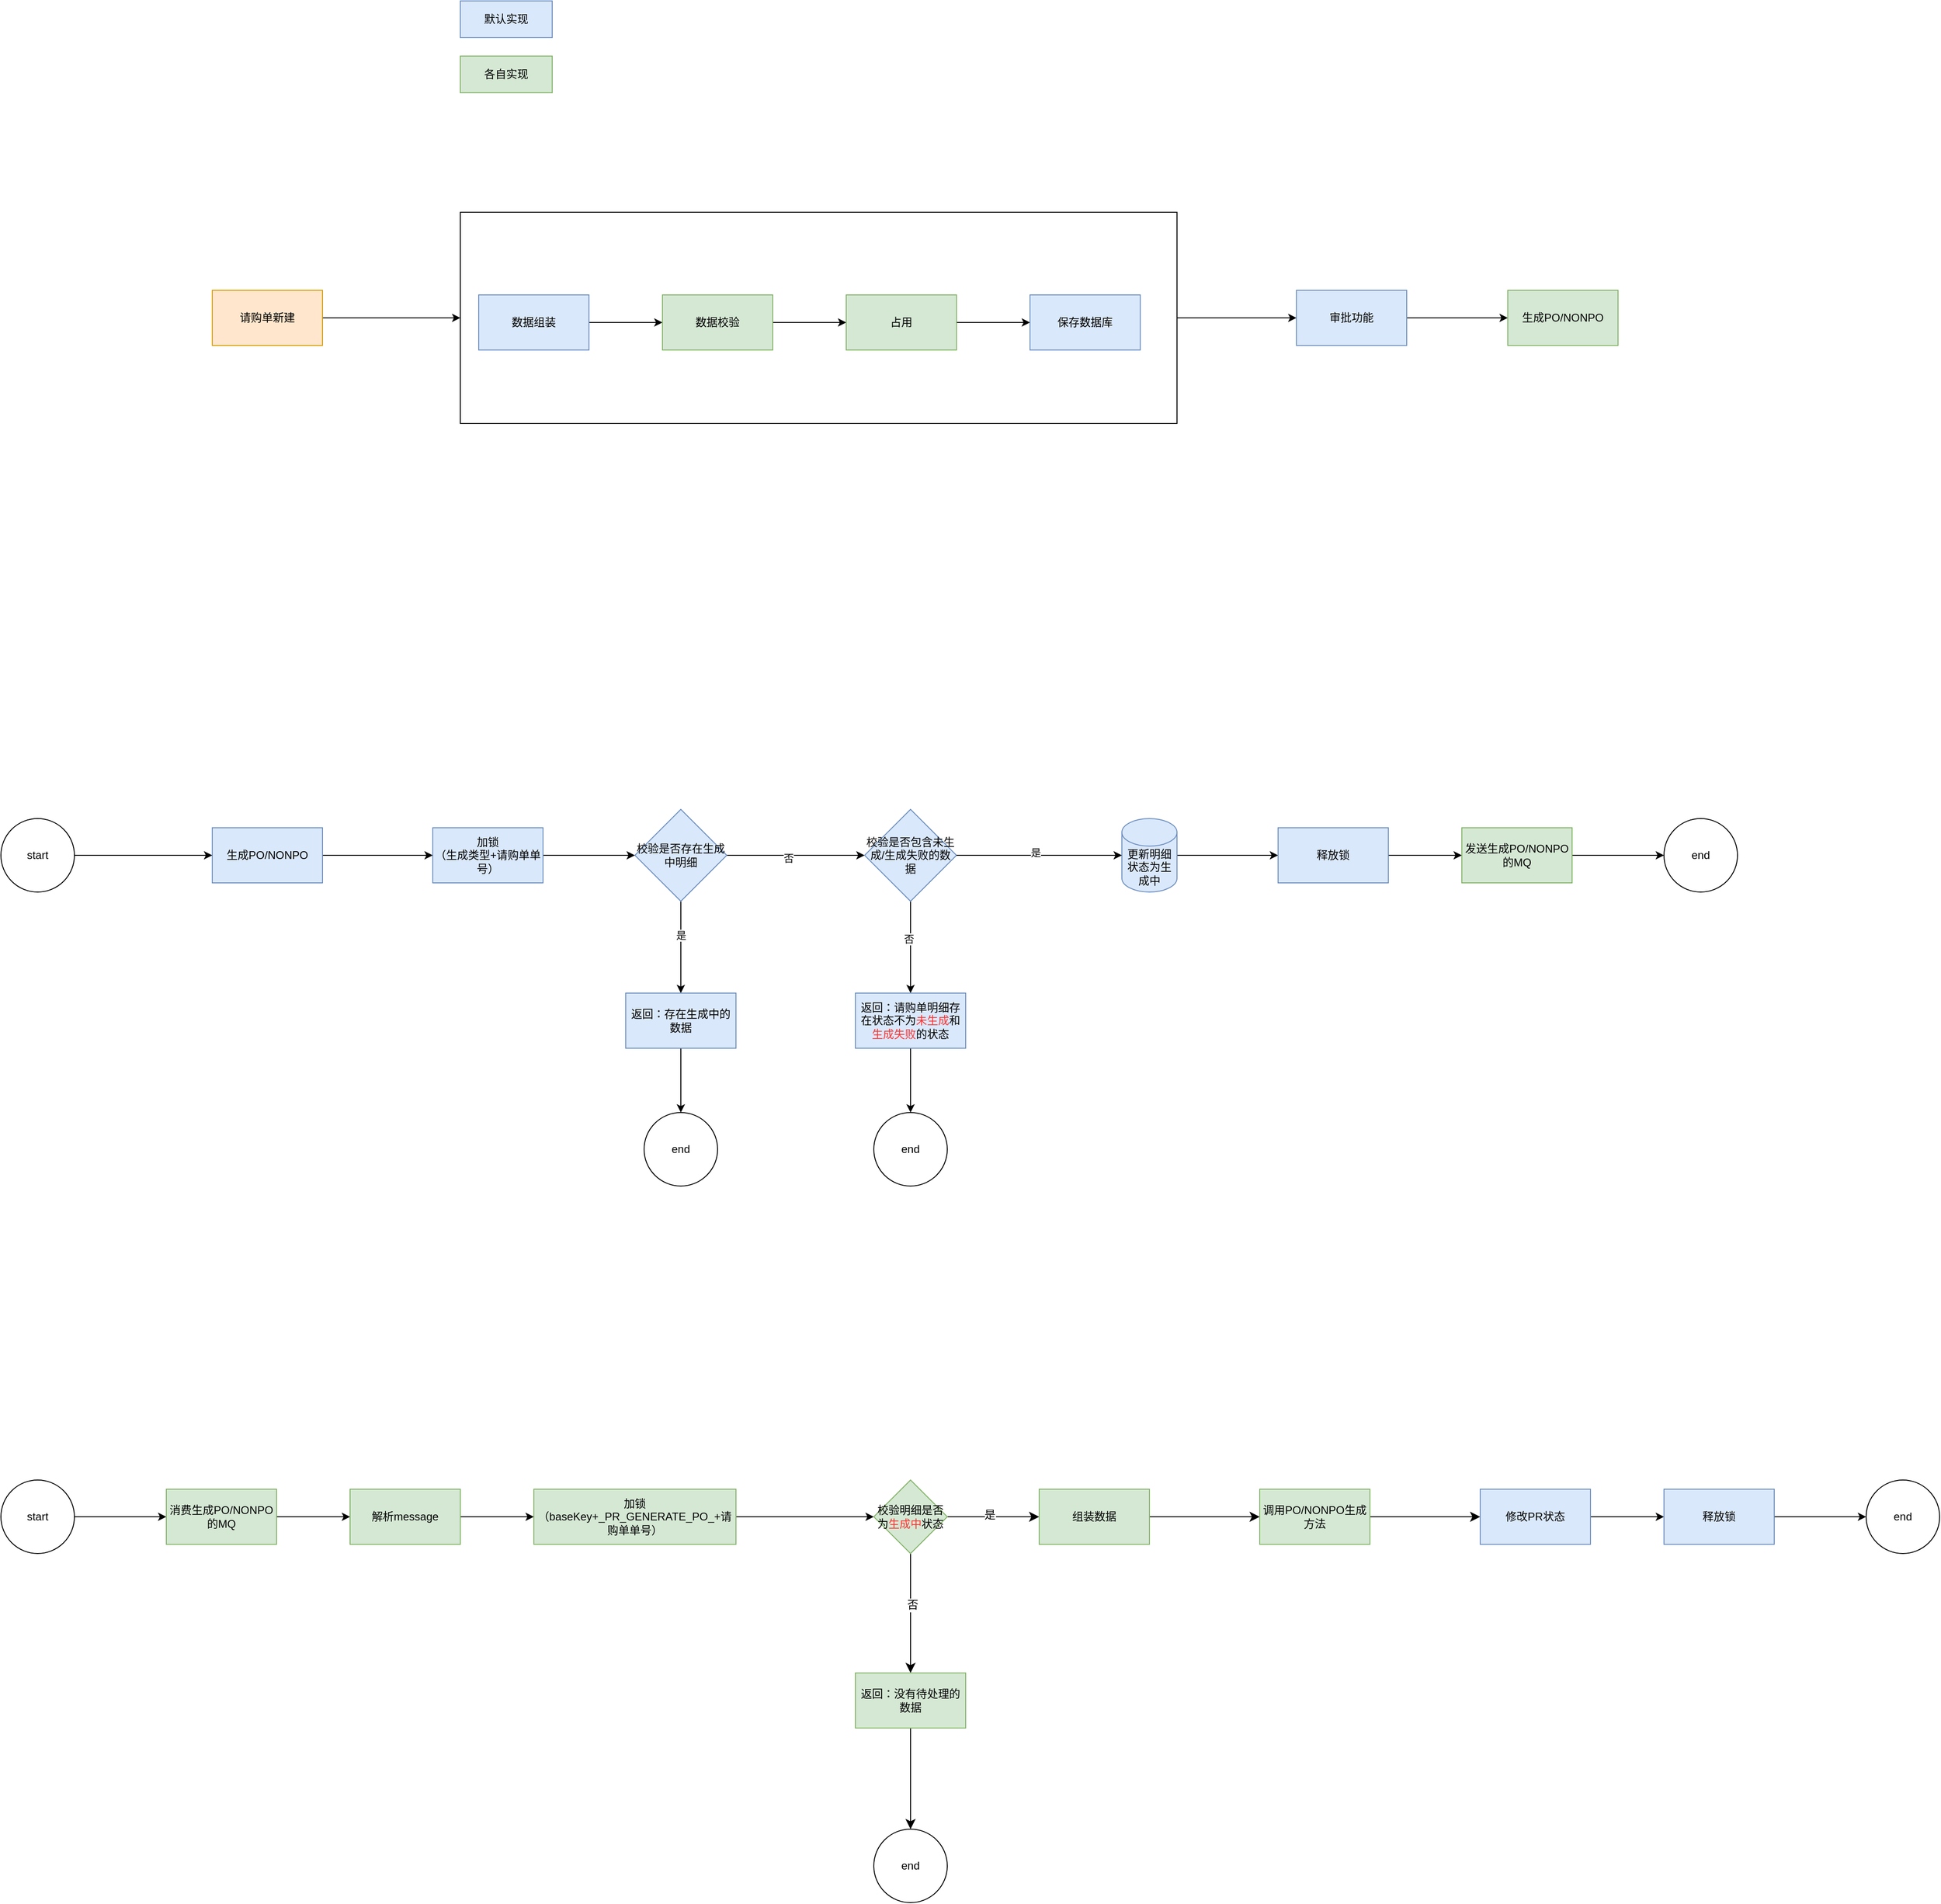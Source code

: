 <mxfile version="25.0.3">
  <diagram name="第 1 页" id="JXnIU_DrBUe-_veb-TD0">
    <mxGraphModel dx="1509" dy="885" grid="1" gridSize="10" guides="1" tooltips="1" connect="1" arrows="1" fold="1" page="1" pageScale="1" pageWidth="5000" pageHeight="20000" math="0" shadow="0">
      <root>
        <mxCell id="0" />
        <mxCell id="1" parent="0" />
        <mxCell id="2ebU4Iv7HjetAfFLnInL-17" value="" style="edgeStyle=orthogonalEdgeStyle;rounded=0;orthogonalLoop=1;jettySize=auto;html=1;" parent="1" source="2ebU4Iv7HjetAfFLnInL-1" target="2ebU4Iv7HjetAfFLnInL-16" edge="1">
          <mxGeometry relative="1" as="geometry" />
        </mxCell>
        <mxCell id="2ebU4Iv7HjetAfFLnInL-1" value="" style="rounded=0;whiteSpace=wrap;html=1;fillColor=none;" parent="1" vertex="1">
          <mxGeometry x="750" y="360" width="780" height="230" as="geometry" />
        </mxCell>
        <mxCell id="2ebU4Iv7HjetAfFLnInL-5" value="" style="edgeStyle=orthogonalEdgeStyle;rounded=0;orthogonalLoop=1;jettySize=auto;html=1;" parent="1" source="2ebU4Iv7HjetAfFLnInL-3" target="2ebU4Iv7HjetAfFLnInL-4" edge="1">
          <mxGeometry relative="1" as="geometry" />
        </mxCell>
        <mxCell id="2ebU4Iv7HjetAfFLnInL-3" value="数据组装" style="rounded=0;whiteSpace=wrap;html=1;fillColor=#dae8fc;strokeColor=#6c8ebf;" parent="1" vertex="1">
          <mxGeometry x="770" y="450" width="120" height="60" as="geometry" />
        </mxCell>
        <mxCell id="2ebU4Iv7HjetAfFLnInL-7" value="" style="edgeStyle=orthogonalEdgeStyle;rounded=0;orthogonalLoop=1;jettySize=auto;html=1;" parent="1" source="2ebU4Iv7HjetAfFLnInL-4" target="2ebU4Iv7HjetAfFLnInL-6" edge="1">
          <mxGeometry relative="1" as="geometry" />
        </mxCell>
        <mxCell id="2ebU4Iv7HjetAfFLnInL-4" value="数据校验" style="rounded=0;whiteSpace=wrap;html=1;fillColor=#d5e8d4;strokeColor=#82b366;" parent="1" vertex="1">
          <mxGeometry x="970" y="450" width="120" height="60" as="geometry" />
        </mxCell>
        <mxCell id="2ebU4Iv7HjetAfFLnInL-9" value="" style="edgeStyle=orthogonalEdgeStyle;rounded=0;orthogonalLoop=1;jettySize=auto;html=1;" parent="1" source="2ebU4Iv7HjetAfFLnInL-6" target="2ebU4Iv7HjetAfFLnInL-8" edge="1">
          <mxGeometry relative="1" as="geometry" />
        </mxCell>
        <mxCell id="2ebU4Iv7HjetAfFLnInL-6" value="占用" style="rounded=0;whiteSpace=wrap;html=1;fillColor=#d5e8d4;strokeColor=#82b366;" parent="1" vertex="1">
          <mxGeometry x="1170" y="450" width="120" height="60" as="geometry" />
        </mxCell>
        <mxCell id="2ebU4Iv7HjetAfFLnInL-8" value="保存数据库" style="rounded=0;whiteSpace=wrap;html=1;fillColor=#dae8fc;strokeColor=#6c8ebf;" parent="1" vertex="1">
          <mxGeometry x="1370" y="450" width="120" height="60" as="geometry" />
        </mxCell>
        <mxCell id="2ebU4Iv7HjetAfFLnInL-10" value="默认实现" style="rounded=0;whiteSpace=wrap;html=1;fillColor=#dae8fc;strokeColor=#6c8ebf;" parent="1" vertex="1">
          <mxGeometry x="750" y="130" width="100" height="40" as="geometry" />
        </mxCell>
        <mxCell id="2ebU4Iv7HjetAfFLnInL-11" value="各自实现" style="rounded=0;whiteSpace=wrap;html=1;fillColor=#d5e8d4;strokeColor=#82b366;" parent="1" vertex="1">
          <mxGeometry x="750" y="190" width="100" height="40" as="geometry" />
        </mxCell>
        <mxCell id="2ebU4Iv7HjetAfFLnInL-13" style="edgeStyle=orthogonalEdgeStyle;rounded=0;orthogonalLoop=1;jettySize=auto;html=1;" parent="1" source="2ebU4Iv7HjetAfFLnInL-12" target="2ebU4Iv7HjetAfFLnInL-1" edge="1">
          <mxGeometry relative="1" as="geometry" />
        </mxCell>
        <mxCell id="2ebU4Iv7HjetAfFLnInL-12" value="请购单新建" style="rounded=0;whiteSpace=wrap;html=1;fillColor=#ffe6cc;strokeColor=#d79b00;" parent="1" vertex="1">
          <mxGeometry x="480" y="445" width="120" height="60" as="geometry" />
        </mxCell>
        <mxCell id="2ebU4Iv7HjetAfFLnInL-19" value="" style="edgeStyle=orthogonalEdgeStyle;rounded=0;orthogonalLoop=1;jettySize=auto;html=1;" parent="1" source="2ebU4Iv7HjetAfFLnInL-16" target="2ebU4Iv7HjetAfFLnInL-18" edge="1">
          <mxGeometry relative="1" as="geometry" />
        </mxCell>
        <mxCell id="2ebU4Iv7HjetAfFLnInL-16" value="审批功能" style="whiteSpace=wrap;html=1;rounded=0;fillColor=#dae8fc;strokeColor=#6c8ebf;" parent="1" vertex="1">
          <mxGeometry x="1660" y="445" width="120" height="60" as="geometry" />
        </mxCell>
        <mxCell id="2ebU4Iv7HjetAfFLnInL-18" value="生成PO/NONPO" style="whiteSpace=wrap;html=1;rounded=0;fillColor=#d5e8d4;strokeColor=#82b366;" parent="1" vertex="1">
          <mxGeometry x="1890" y="445" width="120" height="60" as="geometry" />
        </mxCell>
        <mxCell id="2ebU4Iv7HjetAfFLnInL-22" value="" style="edgeStyle=orthogonalEdgeStyle;rounded=0;orthogonalLoop=1;jettySize=auto;html=1;" parent="1" source="2ebU4Iv7HjetAfFLnInL-20" target="2ebU4Iv7HjetAfFLnInL-21" edge="1">
          <mxGeometry relative="1" as="geometry" />
        </mxCell>
        <mxCell id="2ebU4Iv7HjetAfFLnInL-20" value="生成PO/NONPO" style="rounded=0;whiteSpace=wrap;html=1;fillColor=#dae8fc;strokeColor=#6c8ebf;" parent="1" vertex="1">
          <mxGeometry x="480" y="1030" width="120" height="60" as="geometry" />
        </mxCell>
        <mxCell id="2ebU4Iv7HjetAfFLnInL-26" value="" style="edgeStyle=orthogonalEdgeStyle;rounded=0;orthogonalLoop=1;jettySize=auto;html=1;" parent="1" source="2ebU4Iv7HjetAfFLnInL-21" target="2ebU4Iv7HjetAfFLnInL-25" edge="1">
          <mxGeometry relative="1" as="geometry" />
        </mxCell>
        <mxCell id="2ebU4Iv7HjetAfFLnInL-21" value="加锁&lt;div&gt;（生成类型+请购单单号）&lt;/div&gt;" style="rounded=0;whiteSpace=wrap;html=1;fillColor=#dae8fc;strokeColor=#6c8ebf;" parent="1" vertex="1">
          <mxGeometry x="720" y="1030" width="120" height="60" as="geometry" />
        </mxCell>
        <mxCell id="2ebU4Iv7HjetAfFLnInL-31" value="" style="edgeStyle=orthogonalEdgeStyle;rounded=0;orthogonalLoop=1;jettySize=auto;html=1;" parent="1" source="2ebU4Iv7HjetAfFLnInL-25" target="2ebU4Iv7HjetAfFLnInL-30" edge="1">
          <mxGeometry relative="1" as="geometry" />
        </mxCell>
        <mxCell id="2ebU4Iv7HjetAfFLnInL-32" value="是" style="edgeLabel;html=1;align=center;verticalAlign=middle;resizable=0;points=[];" parent="2ebU4Iv7HjetAfFLnInL-31" vertex="1" connectable="0">
          <mxGeometry x="-0.267" relative="1" as="geometry">
            <mxPoint as="offset" />
          </mxGeometry>
        </mxCell>
        <mxCell id="2ebU4Iv7HjetAfFLnInL-38" value="" style="edgeStyle=orthogonalEdgeStyle;rounded=0;orthogonalLoop=1;jettySize=auto;html=1;" parent="1" source="2ebU4Iv7HjetAfFLnInL-25" target="2ebU4Iv7HjetAfFLnInL-37" edge="1">
          <mxGeometry relative="1" as="geometry" />
        </mxCell>
        <mxCell id="2ebU4Iv7HjetAfFLnInL-47" value="否" style="edgeLabel;html=1;align=center;verticalAlign=middle;resizable=0;points=[];" parent="2ebU4Iv7HjetAfFLnInL-38" vertex="1" connectable="0">
          <mxGeometry x="-0.107" y="-3" relative="1" as="geometry">
            <mxPoint as="offset" />
          </mxGeometry>
        </mxCell>
        <mxCell id="2ebU4Iv7HjetAfFLnInL-25" value="校验是否存在生成中明细" style="rhombus;whiteSpace=wrap;html=1;rounded=0;fillColor=#dae8fc;strokeColor=#6c8ebf;" parent="1" vertex="1">
          <mxGeometry x="940" y="1010" width="100" height="100" as="geometry" />
        </mxCell>
        <mxCell id="2ebU4Iv7HjetAfFLnInL-34" value="" style="edgeStyle=orthogonalEdgeStyle;rounded=0;orthogonalLoop=1;jettySize=auto;html=1;" parent="1" source="2ebU4Iv7HjetAfFLnInL-30" target="2ebU4Iv7HjetAfFLnInL-33" edge="1">
          <mxGeometry relative="1" as="geometry" />
        </mxCell>
        <mxCell id="2ebU4Iv7HjetAfFLnInL-30" value="返回：存在生成中的数据" style="whiteSpace=wrap;html=1;rounded=0;fillColor=#dae8fc;strokeColor=#6c8ebf;" parent="1" vertex="1">
          <mxGeometry x="930" y="1210" width="120" height="60" as="geometry" />
        </mxCell>
        <mxCell id="2ebU4Iv7HjetAfFLnInL-33" value="end" style="ellipse;whiteSpace=wrap;html=1;rounded=0;" parent="1" vertex="1">
          <mxGeometry x="950" y="1340" width="80" height="80" as="geometry" />
        </mxCell>
        <mxCell id="2ebU4Iv7HjetAfFLnInL-36" style="edgeStyle=orthogonalEdgeStyle;rounded=0;orthogonalLoop=1;jettySize=auto;html=1;entryX=0;entryY=0.5;entryDx=0;entryDy=0;" parent="1" source="2ebU4Iv7HjetAfFLnInL-35" target="2ebU4Iv7HjetAfFLnInL-20" edge="1">
          <mxGeometry relative="1" as="geometry" />
        </mxCell>
        <mxCell id="2ebU4Iv7HjetAfFLnInL-35" value="start" style="ellipse;whiteSpace=wrap;html=1;rounded=0;" parent="1" vertex="1">
          <mxGeometry x="250" y="1020" width="80" height="80" as="geometry" />
        </mxCell>
        <mxCell id="2ebU4Iv7HjetAfFLnInL-40" value="" style="edgeStyle=orthogonalEdgeStyle;rounded=0;orthogonalLoop=1;jettySize=auto;html=1;" parent="1" source="2ebU4Iv7HjetAfFLnInL-37" target="2ebU4Iv7HjetAfFLnInL-39" edge="1">
          <mxGeometry relative="1" as="geometry" />
        </mxCell>
        <mxCell id="2ebU4Iv7HjetAfFLnInL-41" value="否" style="edgeLabel;html=1;align=center;verticalAlign=middle;resizable=0;points=[];" parent="2ebU4Iv7HjetAfFLnInL-40" vertex="1" connectable="0">
          <mxGeometry x="-0.18" y="-2" relative="1" as="geometry">
            <mxPoint as="offset" />
          </mxGeometry>
        </mxCell>
        <mxCell id="2ebU4Iv7HjetAfFLnInL-37" value="校验是否包含未生成/生成失败的数据" style="rhombus;whiteSpace=wrap;html=1;rounded=0;fillColor=#dae8fc;strokeColor=#6c8ebf;" parent="1" vertex="1">
          <mxGeometry x="1190" y="1010" width="100" height="100" as="geometry" />
        </mxCell>
        <mxCell id="2ebU4Iv7HjetAfFLnInL-43" value="" style="edgeStyle=orthogonalEdgeStyle;rounded=0;orthogonalLoop=1;jettySize=auto;html=1;" parent="1" source="2ebU4Iv7HjetAfFLnInL-39" target="2ebU4Iv7HjetAfFLnInL-42" edge="1">
          <mxGeometry relative="1" as="geometry" />
        </mxCell>
        <mxCell id="2ebU4Iv7HjetAfFLnInL-39" value="返回：请购单明细存在状态不为&lt;font color=&quot;#ff3333&quot;&gt;未生成&lt;/font&gt;和&lt;font color=&quot;#ff3333&quot;&gt;生成失败&lt;/font&gt;的状态" style="whiteSpace=wrap;html=1;rounded=0;fillColor=#dae8fc;strokeColor=#6c8ebf;" parent="1" vertex="1">
          <mxGeometry x="1180" y="1210" width="120" height="60" as="geometry" />
        </mxCell>
        <mxCell id="2ebU4Iv7HjetAfFLnInL-42" value="end" style="ellipse;whiteSpace=wrap;html=1;rounded=0;" parent="1" vertex="1">
          <mxGeometry x="1200" y="1340" width="80" height="80" as="geometry" />
        </mxCell>
        <mxCell id="2ebU4Iv7HjetAfFLnInL-52" value="" style="edgeStyle=orthogonalEdgeStyle;rounded=0;orthogonalLoop=1;jettySize=auto;html=1;" parent="1" source="2ebU4Iv7HjetAfFLnInL-48" target="2ebU4Iv7HjetAfFLnInL-51" edge="1">
          <mxGeometry relative="1" as="geometry" />
        </mxCell>
        <mxCell id="2ebU4Iv7HjetAfFLnInL-48" value="更新明细状态为生成中" style="shape=cylinder3;whiteSpace=wrap;html=1;boundedLbl=1;backgroundOutline=1;size=15;fillColor=#dae8fc;strokeColor=#6c8ebf;" parent="1" vertex="1">
          <mxGeometry x="1470" y="1020" width="60" height="80" as="geometry" />
        </mxCell>
        <mxCell id="2ebU4Iv7HjetAfFLnInL-49" style="edgeStyle=orthogonalEdgeStyle;rounded=0;orthogonalLoop=1;jettySize=auto;html=1;entryX=0;entryY=0.5;entryDx=0;entryDy=0;entryPerimeter=0;" parent="1" source="2ebU4Iv7HjetAfFLnInL-37" target="2ebU4Iv7HjetAfFLnInL-48" edge="1">
          <mxGeometry relative="1" as="geometry" />
        </mxCell>
        <mxCell id="2ebU4Iv7HjetAfFLnInL-50" value="是" style="edgeLabel;html=1;align=center;verticalAlign=middle;resizable=0;points=[];" parent="2ebU4Iv7HjetAfFLnInL-49" vertex="1" connectable="0">
          <mxGeometry x="-0.044" y="3" relative="1" as="geometry">
            <mxPoint as="offset" />
          </mxGeometry>
        </mxCell>
        <mxCell id="2ebU4Iv7HjetAfFLnInL-54" value="" style="edgeStyle=orthogonalEdgeStyle;rounded=0;orthogonalLoop=1;jettySize=auto;html=1;" parent="1" source="2ebU4Iv7HjetAfFLnInL-51" target="2ebU4Iv7HjetAfFLnInL-53" edge="1">
          <mxGeometry relative="1" as="geometry" />
        </mxCell>
        <mxCell id="2ebU4Iv7HjetAfFLnInL-51" value="释放锁" style="whiteSpace=wrap;html=1;fillColor=#dae8fc;strokeColor=#6c8ebf;" parent="1" vertex="1">
          <mxGeometry x="1640" y="1030" width="120" height="60" as="geometry" />
        </mxCell>
        <mxCell id="2ebU4Iv7HjetAfFLnInL-56" value="" style="edgeStyle=orthogonalEdgeStyle;rounded=0;orthogonalLoop=1;jettySize=auto;html=1;" parent="1" source="2ebU4Iv7HjetAfFLnInL-53" target="2ebU4Iv7HjetAfFLnInL-55" edge="1">
          <mxGeometry relative="1" as="geometry" />
        </mxCell>
        <mxCell id="2ebU4Iv7HjetAfFLnInL-53" value="发送生成PO/NONPO的MQ" style="whiteSpace=wrap;html=1;fillColor=#d5e8d4;strokeColor=#82b366;" parent="1" vertex="1">
          <mxGeometry x="1840" y="1030" width="120" height="60" as="geometry" />
        </mxCell>
        <mxCell id="2ebU4Iv7HjetAfFLnInL-55" value="end" style="ellipse;whiteSpace=wrap;html=1;" parent="1" vertex="1">
          <mxGeometry x="2060" y="1020" width="80" height="80" as="geometry" />
        </mxCell>
        <mxCell id="2ebU4Iv7HjetAfFLnInL-59" value="" style="edgeStyle=orthogonalEdgeStyle;rounded=0;orthogonalLoop=1;jettySize=auto;html=1;" parent="1" source="2ebU4Iv7HjetAfFLnInL-57" target="2ebU4Iv7HjetAfFLnInL-58" edge="1">
          <mxGeometry relative="1" as="geometry" />
        </mxCell>
        <mxCell id="2ebU4Iv7HjetAfFLnInL-57" value="start" style="ellipse;whiteSpace=wrap;html=1;aspect=fixed;" parent="1" vertex="1">
          <mxGeometry x="250" y="1740" width="80" height="80" as="geometry" />
        </mxCell>
        <mxCell id="2ebU4Iv7HjetAfFLnInL-61" value="" style="edgeStyle=orthogonalEdgeStyle;rounded=0;orthogonalLoop=1;jettySize=auto;html=1;" parent="1" source="2ebU4Iv7HjetAfFLnInL-58" target="2ebU4Iv7HjetAfFLnInL-60" edge="1">
          <mxGeometry relative="1" as="geometry" />
        </mxCell>
        <mxCell id="2ebU4Iv7HjetAfFLnInL-58" value="消费生成PO/NONPO的MQ" style="whiteSpace=wrap;html=1;fillColor=#d5e8d4;strokeColor=#82b366;" parent="1" vertex="1">
          <mxGeometry x="430" y="1750" width="120" height="60" as="geometry" />
        </mxCell>
        <mxCell id="2ebU4Iv7HjetAfFLnInL-63" value="" style="edgeStyle=orthogonalEdgeStyle;rounded=0;orthogonalLoop=1;jettySize=auto;html=1;" parent="1" source="2ebU4Iv7HjetAfFLnInL-60" target="2ebU4Iv7HjetAfFLnInL-62" edge="1">
          <mxGeometry relative="1" as="geometry" />
        </mxCell>
        <mxCell id="2ebU4Iv7HjetAfFLnInL-60" value="解析message" style="whiteSpace=wrap;html=1;fillColor=#d5e8d4;strokeColor=#82b366;" parent="1" vertex="1">
          <mxGeometry x="630" y="1750" width="120" height="60" as="geometry" />
        </mxCell>
        <mxCell id="2ebU4Iv7HjetAfFLnInL-65" value="" style="edgeStyle=orthogonalEdgeStyle;rounded=0;orthogonalLoop=1;jettySize=auto;html=1;" parent="1" source="2ebU4Iv7HjetAfFLnInL-62" target="2ebU4Iv7HjetAfFLnInL-64" edge="1">
          <mxGeometry relative="1" as="geometry" />
        </mxCell>
        <mxCell id="2ebU4Iv7HjetAfFLnInL-62" value="加锁&lt;div&gt;（baseKey+&lt;span style=&quot;background-color: initial;&quot;&gt;_PR_GENERATE_PO_+请购单单号）&lt;/span&gt;&lt;/div&gt;" style="whiteSpace=wrap;html=1;fillColor=#d5e8d4;strokeColor=#82b366;" parent="1" vertex="1">
          <mxGeometry x="830" y="1750" width="220" height="60" as="geometry" />
        </mxCell>
        <mxCell id="FUYUjSQZNFmlvYIS8mzV-2" value="" style="edgeStyle=none;curved=1;rounded=0;orthogonalLoop=1;jettySize=auto;html=1;fontSize=12;startSize=8;endSize=8;" parent="1" source="2ebU4Iv7HjetAfFLnInL-64" target="FUYUjSQZNFmlvYIS8mzV-1" edge="1">
          <mxGeometry relative="1" as="geometry" />
        </mxCell>
        <mxCell id="FUYUjSQZNFmlvYIS8mzV-3" value="否" style="edgeLabel;html=1;align=center;verticalAlign=middle;resizable=0;points=[];fontSize=12;" parent="FUYUjSQZNFmlvYIS8mzV-2" vertex="1" connectable="0">
          <mxGeometry x="-0.139" y="2" relative="1" as="geometry">
            <mxPoint as="offset" />
          </mxGeometry>
        </mxCell>
        <mxCell id="FUYUjSQZNFmlvYIS8mzV-7" value="" style="edgeStyle=none;curved=1;rounded=0;orthogonalLoop=1;jettySize=auto;html=1;fontSize=12;startSize=8;endSize=8;" parent="1" source="2ebU4Iv7HjetAfFLnInL-64" target="FUYUjSQZNFmlvYIS8mzV-6" edge="1">
          <mxGeometry relative="1" as="geometry" />
        </mxCell>
        <mxCell id="FUYUjSQZNFmlvYIS8mzV-8" value="是" style="edgeLabel;html=1;align=center;verticalAlign=middle;resizable=0;points=[];fontSize=12;" parent="FUYUjSQZNFmlvYIS8mzV-7" vertex="1" connectable="0">
          <mxGeometry x="-0.08" y="2" relative="1" as="geometry">
            <mxPoint as="offset" />
          </mxGeometry>
        </mxCell>
        <mxCell id="2ebU4Iv7HjetAfFLnInL-64" value="校验明细是否为&lt;font color=&quot;#ff3333&quot;&gt;生成中&lt;/font&gt;状态" style="rhombus;whiteSpace=wrap;html=1;fillColor=#d5e8d4;strokeColor=#82b366;" parent="1" vertex="1">
          <mxGeometry x="1200" y="1740" width="80" height="80" as="geometry" />
        </mxCell>
        <mxCell id="FUYUjSQZNFmlvYIS8mzV-5" value="" style="edgeStyle=none;curved=1;rounded=0;orthogonalLoop=1;jettySize=auto;html=1;fontSize=12;startSize=8;endSize=8;" parent="1" source="FUYUjSQZNFmlvYIS8mzV-1" target="FUYUjSQZNFmlvYIS8mzV-4" edge="1">
          <mxGeometry relative="1" as="geometry" />
        </mxCell>
        <mxCell id="FUYUjSQZNFmlvYIS8mzV-1" value="返回：没有待处理的数据" style="whiteSpace=wrap;html=1;fillColor=#d5e8d4;strokeColor=#82b366;" parent="1" vertex="1">
          <mxGeometry x="1180" y="1950" width="120" height="60" as="geometry" />
        </mxCell>
        <mxCell id="FUYUjSQZNFmlvYIS8mzV-4" value="end" style="ellipse;whiteSpace=wrap;html=1;" parent="1" vertex="1">
          <mxGeometry x="1200" y="2120" width="80" height="80" as="geometry" />
        </mxCell>
        <mxCell id="FUYUjSQZNFmlvYIS8mzV-10" value="" style="edgeStyle=none;curved=1;rounded=0;orthogonalLoop=1;jettySize=auto;html=1;fontSize=12;startSize=8;endSize=8;" parent="1" source="FUYUjSQZNFmlvYIS8mzV-6" target="FUYUjSQZNFmlvYIS8mzV-9" edge="1">
          <mxGeometry relative="1" as="geometry" />
        </mxCell>
        <mxCell id="FUYUjSQZNFmlvYIS8mzV-6" value="组装数据" style="whiteSpace=wrap;html=1;fillColor=#d5e8d4;strokeColor=#82b366;" parent="1" vertex="1">
          <mxGeometry x="1380" y="1750" width="120" height="60" as="geometry" />
        </mxCell>
        <mxCell id="FUYUjSQZNFmlvYIS8mzV-12" value="" style="edgeStyle=none;curved=1;rounded=0;orthogonalLoop=1;jettySize=auto;html=1;fontSize=12;startSize=8;endSize=8;" parent="1" source="FUYUjSQZNFmlvYIS8mzV-9" target="FUYUjSQZNFmlvYIS8mzV-11" edge="1">
          <mxGeometry relative="1" as="geometry" />
        </mxCell>
        <mxCell id="FUYUjSQZNFmlvYIS8mzV-9" value="调用PO/NONPO生成方法" style="whiteSpace=wrap;html=1;fillColor=#d5e8d4;strokeColor=#82b366;" parent="1" vertex="1">
          <mxGeometry x="1620" y="1750" width="120" height="60" as="geometry" />
        </mxCell>
        <mxCell id="bFpEbzzzy74pV6T4Pksg-2" value="" style="edgeStyle=orthogonalEdgeStyle;rounded=0;orthogonalLoop=1;jettySize=auto;html=1;" edge="1" parent="1" source="FUYUjSQZNFmlvYIS8mzV-11" target="bFpEbzzzy74pV6T4Pksg-1">
          <mxGeometry relative="1" as="geometry" />
        </mxCell>
        <mxCell id="FUYUjSQZNFmlvYIS8mzV-11" value="修改PR状态" style="whiteSpace=wrap;html=1;fillColor=#dae8fc;strokeColor=#6c8ebf;" parent="1" vertex="1">
          <mxGeometry x="1860" y="1750" width="120" height="60" as="geometry" />
        </mxCell>
        <mxCell id="bFpEbzzzy74pV6T4Pksg-4" value="" style="edgeStyle=orthogonalEdgeStyle;rounded=0;orthogonalLoop=1;jettySize=auto;html=1;" edge="1" parent="1" source="bFpEbzzzy74pV6T4Pksg-1" target="bFpEbzzzy74pV6T4Pksg-3">
          <mxGeometry relative="1" as="geometry" />
        </mxCell>
        <mxCell id="bFpEbzzzy74pV6T4Pksg-1" value="释放锁" style="whiteSpace=wrap;html=1;fillColor=#dae8fc;strokeColor=#6c8ebf;" vertex="1" parent="1">
          <mxGeometry x="2060" y="1750" width="120" height="60" as="geometry" />
        </mxCell>
        <mxCell id="bFpEbzzzy74pV6T4Pksg-3" value="end" style="ellipse;whiteSpace=wrap;html=1;" vertex="1" parent="1">
          <mxGeometry x="2280" y="1740" width="80" height="80" as="geometry" />
        </mxCell>
      </root>
    </mxGraphModel>
  </diagram>
</mxfile>
